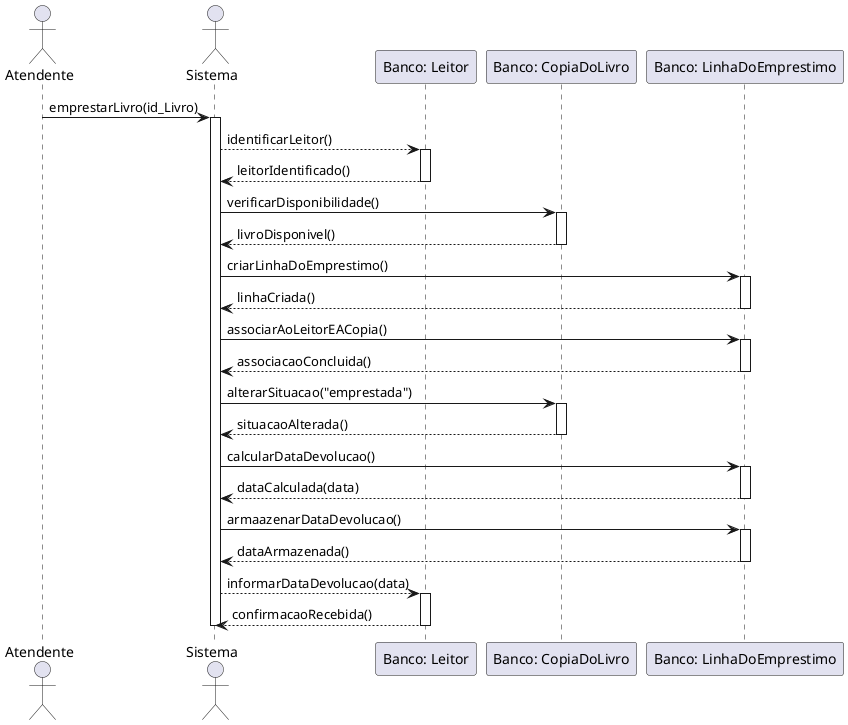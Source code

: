 @startuml

actor "Atendente" as A
actor "Sistema" as S
participant "Banco: Leitor" as L
participant "Banco: CopiaDoLivro" as C
participant "Banco: LinhaDoEmprestimo" as LE

A -> S : emprestarLivro(id_Livro)
activate S

S --> L : identificarLeitor()
activate L
L --> S : leitorIdentificado()
deactivate L

S -> C : verificarDisponibilidade()
activate C
C --> S : livroDisponivel()
deactivate C

S -> LE : criarLinhaDoEmprestimo()
activate LE
LE --> S : linhaCriada()
deactivate LE

S -> LE : associarAoLeitorEACopia()
activate LE
LE --> S : associacaoConcluida()
deactivate LE

S -> C : alterarSituacao("emprestada")
activate C
C --> S : situacaoAlterada()
deactivate C

S -> LE : calcularDataDevolucao()
activate LE
LE --> S : dataCalculada(data)
deactivate LE

S -> LE : armaazenarDataDevolucao()
activate LE
LE --> S : dataArmazenada()
deactivate LE

S --> L : informarDataDevolucao(data)
activate L
L --> S : confirmacaoRecebida()
deactivate L

deactivate S

@enduml
